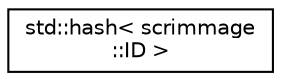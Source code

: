 digraph "Graphical Class Hierarchy"
{
 // LATEX_PDF_SIZE
  edge [fontname="Helvetica",fontsize="10",labelfontname="Helvetica",labelfontsize="10"];
  node [fontname="Helvetica",fontsize="10",shape=record];
  rankdir="LR";
  Node0 [label="std::hash\< scrimmage\l::ID \>",height=0.2,width=0.4,color="black", fillcolor="white", style="filled",URL="$structstd_1_1hash_3_01scrimmage_1_1ID_01_4.html",tooltip=" "];
}
